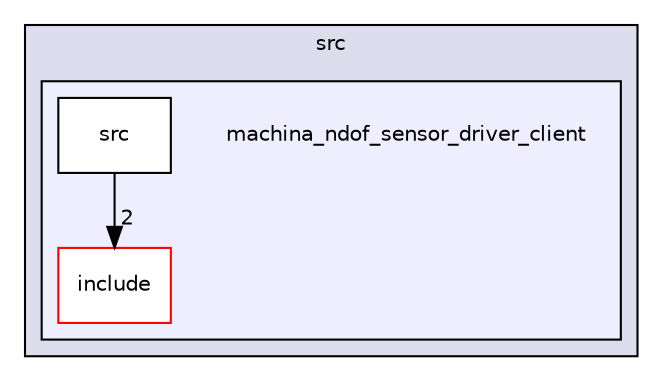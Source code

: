 digraph "src/machina_ndof_sensor_driver_client" {
  compound=true
  node [ fontsize="10", fontname="Helvetica"];
  edge [ labelfontsize="10", labelfontname="Helvetica"];
  subgraph clusterdir_68267d1309a1af8e8297ef4c3efbcdba {
    graph [ bgcolor="#ddddee", pencolor="black", label="src" fontname="Helvetica", fontsize="10", URL="dir_68267d1309a1af8e8297ef4c3efbcdba.html"]
  subgraph clusterdir_9cb719b431a5d0bce065e641bc062bec {
    graph [ bgcolor="#eeeeff", pencolor="black", label="" URL="dir_9cb719b431a5d0bce065e641bc062bec.html"];
    dir_9cb719b431a5d0bce065e641bc062bec [shape=plaintext label="machina_ndof_sensor_driver_client"];
  dir_355c148968958b5c91526db61bfb46dd [shape=box label="include" fillcolor="white" style="filled" color="red" URL="dir_355c148968958b5c91526db61bfb46dd.html"];
  dir_4196de627f5a3bef9b0e67ba054335fa [shape=box label="src" fillcolor="white" style="filled" URL="dir_4196de627f5a3bef9b0e67ba054335fa.html"];
  }
  }
  dir_4196de627f5a3bef9b0e67ba054335fa->dir_355c148968958b5c91526db61bfb46dd [headlabel="2", labeldistance=1.5 headhref="dir_000009_000007.html"];
}
